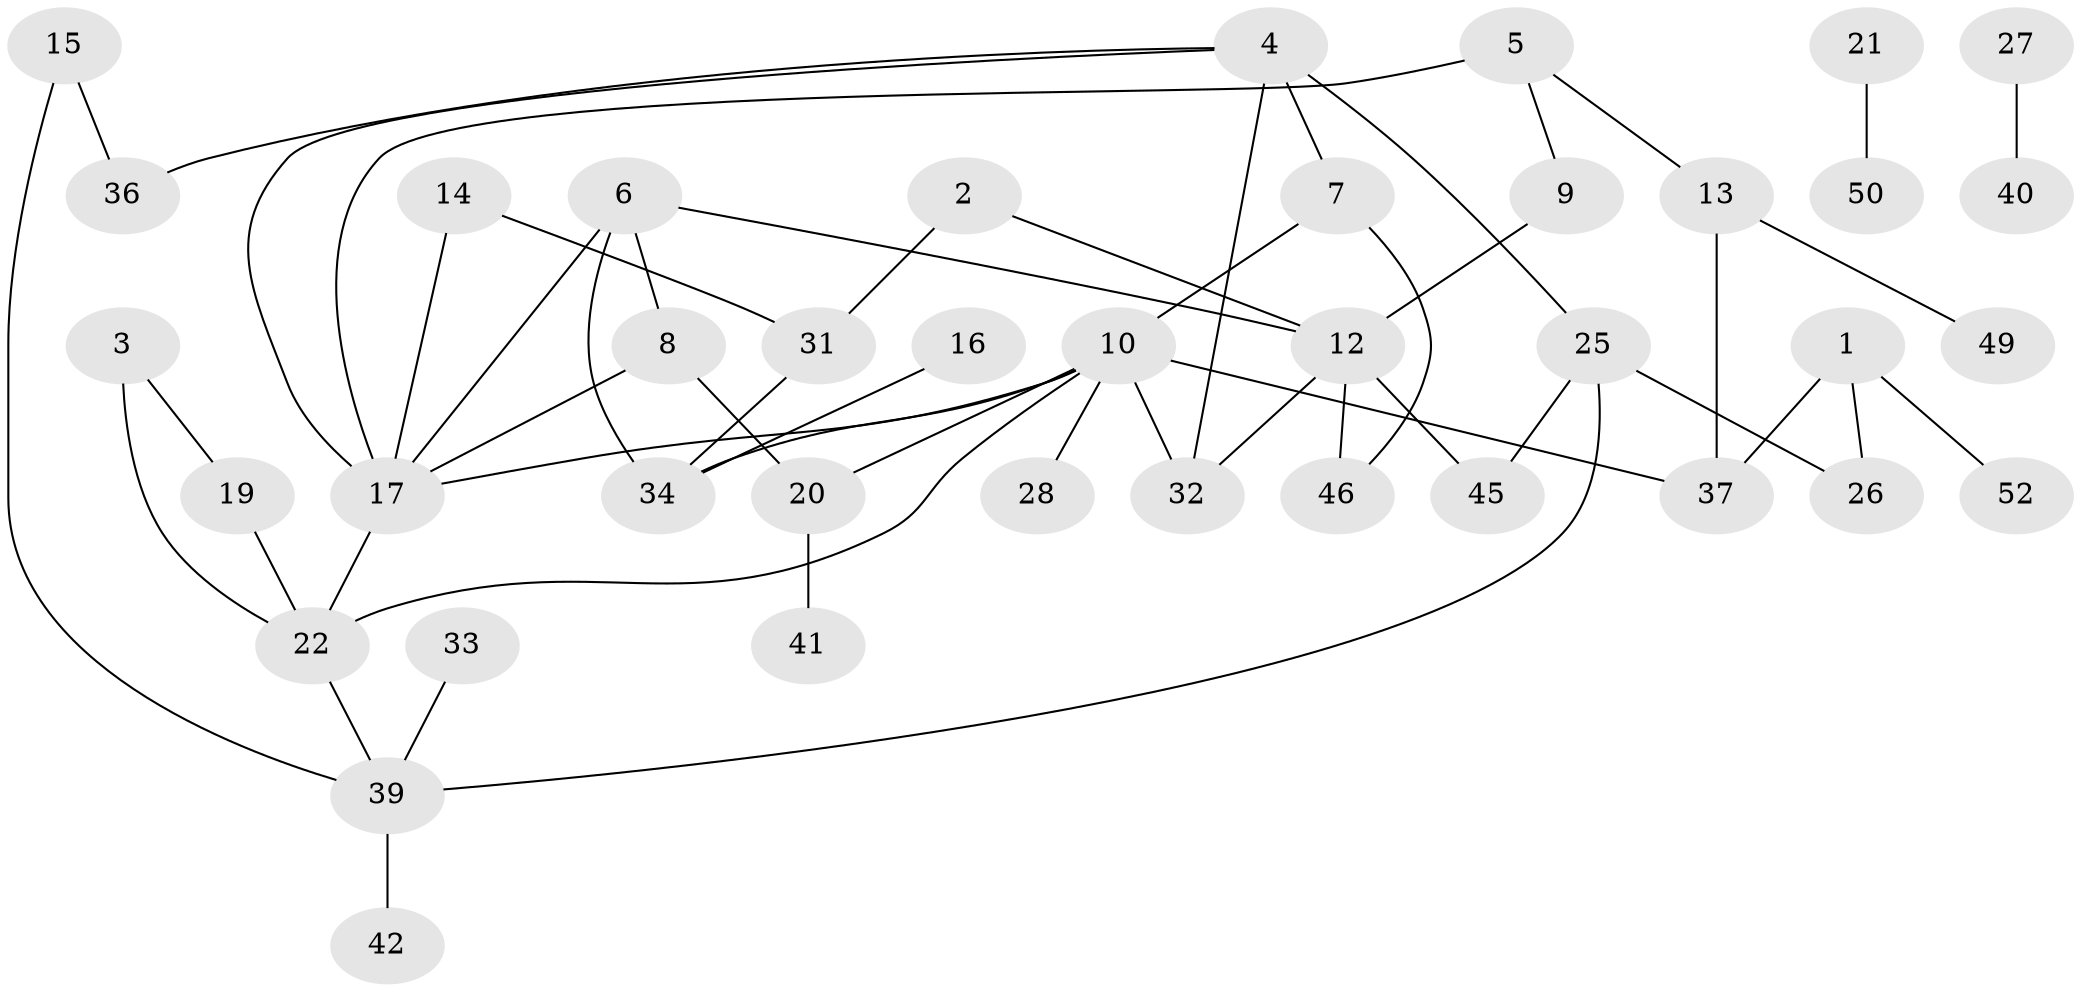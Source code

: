// original degree distribution, {2: 0.3106796116504854, 1: 0.20388349514563106, 3: 0.21359223300970873, 4: 0.11650485436893204, 0: 0.11650485436893204, 5: 0.02912621359223301, 6: 0.009708737864077669}
// Generated by graph-tools (version 1.1) at 2025/33/03/09/25 02:33:49]
// undirected, 39 vertices, 53 edges
graph export_dot {
graph [start="1"]
  node [color=gray90,style=filled];
  1;
  2;
  3;
  4;
  5;
  6;
  7;
  8;
  9;
  10;
  12;
  13;
  14;
  15;
  16;
  17;
  19;
  20;
  21;
  22;
  25;
  26;
  27;
  28;
  31;
  32;
  33;
  34;
  36;
  37;
  39;
  40;
  41;
  42;
  45;
  46;
  49;
  50;
  52;
  1 -- 26 [weight=1.0];
  1 -- 37 [weight=1.0];
  1 -- 52 [weight=1.0];
  2 -- 12 [weight=1.0];
  2 -- 31 [weight=1.0];
  3 -- 19 [weight=1.0];
  3 -- 22 [weight=1.0];
  4 -- 7 [weight=2.0];
  4 -- 17 [weight=1.0];
  4 -- 25 [weight=1.0];
  4 -- 32 [weight=1.0];
  4 -- 36 [weight=1.0];
  5 -- 9 [weight=1.0];
  5 -- 13 [weight=2.0];
  5 -- 17 [weight=3.0];
  6 -- 8 [weight=1.0];
  6 -- 12 [weight=1.0];
  6 -- 17 [weight=1.0];
  6 -- 34 [weight=1.0];
  7 -- 10 [weight=1.0];
  7 -- 46 [weight=1.0];
  8 -- 17 [weight=1.0];
  8 -- 20 [weight=1.0];
  9 -- 12 [weight=1.0];
  10 -- 17 [weight=1.0];
  10 -- 20 [weight=2.0];
  10 -- 22 [weight=1.0];
  10 -- 28 [weight=1.0];
  10 -- 32 [weight=1.0];
  10 -- 34 [weight=1.0];
  10 -- 37 [weight=3.0];
  12 -- 32 [weight=1.0];
  12 -- 45 [weight=2.0];
  12 -- 46 [weight=2.0];
  13 -- 37 [weight=1.0];
  13 -- 49 [weight=1.0];
  14 -- 17 [weight=1.0];
  14 -- 31 [weight=1.0];
  15 -- 36 [weight=1.0];
  15 -- 39 [weight=1.0];
  16 -- 34 [weight=1.0];
  17 -- 22 [weight=1.0];
  19 -- 22 [weight=1.0];
  20 -- 41 [weight=1.0];
  21 -- 50 [weight=1.0];
  22 -- 39 [weight=1.0];
  25 -- 26 [weight=1.0];
  25 -- 39 [weight=1.0];
  25 -- 45 [weight=1.0];
  27 -- 40 [weight=1.0];
  31 -- 34 [weight=1.0];
  33 -- 39 [weight=1.0];
  39 -- 42 [weight=1.0];
}
